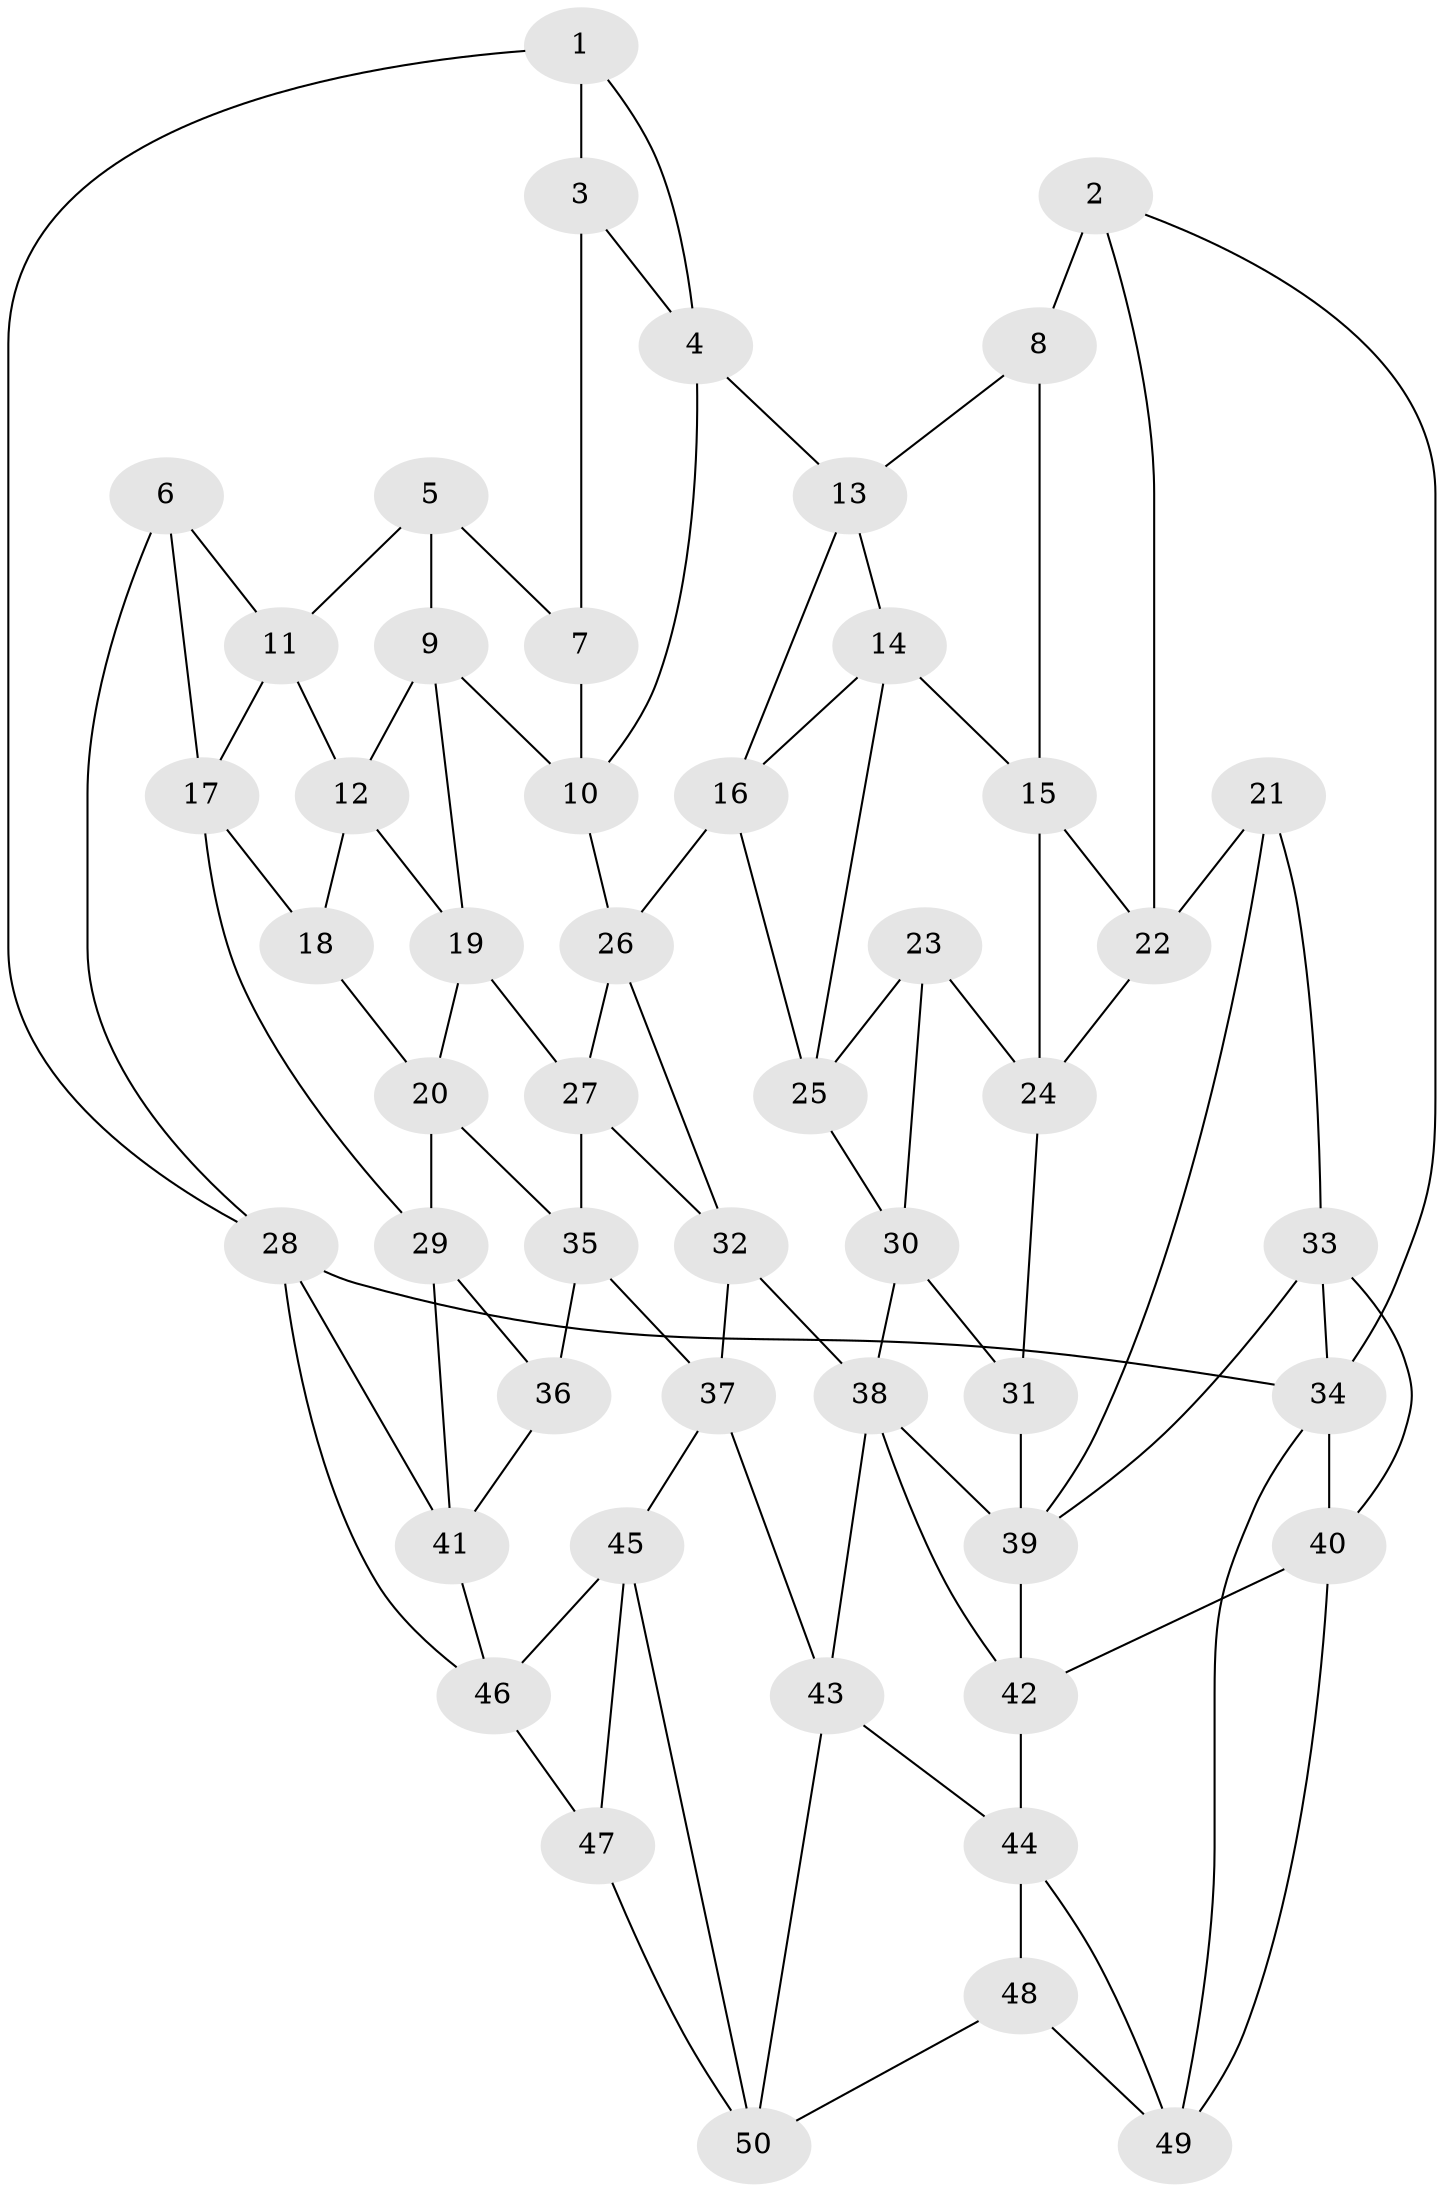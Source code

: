 // original degree distribution, {3: 0.02, 4: 0.25, 5: 0.5, 6: 0.23}
// Generated by graph-tools (version 1.1) at 2025/51/03/09/25 03:51:06]
// undirected, 50 vertices, 95 edges
graph export_dot {
graph [start="1"]
  node [color=gray90,style=filled];
  1;
  2;
  3;
  4;
  5;
  6;
  7;
  8;
  9;
  10;
  11;
  12;
  13;
  14;
  15;
  16;
  17;
  18;
  19;
  20;
  21;
  22;
  23;
  24;
  25;
  26;
  27;
  28;
  29;
  30;
  31;
  32;
  33;
  34;
  35;
  36;
  37;
  38;
  39;
  40;
  41;
  42;
  43;
  44;
  45;
  46;
  47;
  48;
  49;
  50;
  1 -- 3 [weight=1.0];
  1 -- 4 [weight=1.0];
  1 -- 28 [weight=1.0];
  2 -- 8 [weight=2.0];
  2 -- 22 [weight=1.0];
  2 -- 34 [weight=1.0];
  3 -- 4 [weight=1.0];
  3 -- 7 [weight=2.0];
  4 -- 10 [weight=1.0];
  4 -- 13 [weight=1.0];
  5 -- 7 [weight=1.0];
  5 -- 9 [weight=1.0];
  5 -- 11 [weight=1.0];
  6 -- 11 [weight=1.0];
  6 -- 17 [weight=1.0];
  6 -- 28 [weight=1.0];
  7 -- 10 [weight=1.0];
  8 -- 13 [weight=1.0];
  8 -- 15 [weight=1.0];
  9 -- 10 [weight=1.0];
  9 -- 12 [weight=1.0];
  9 -- 19 [weight=1.0];
  10 -- 26 [weight=1.0];
  11 -- 12 [weight=1.0];
  11 -- 17 [weight=1.0];
  12 -- 18 [weight=1.0];
  12 -- 19 [weight=1.0];
  13 -- 14 [weight=1.0];
  13 -- 16 [weight=1.0];
  14 -- 15 [weight=1.0];
  14 -- 16 [weight=1.0];
  14 -- 25 [weight=1.0];
  15 -- 22 [weight=1.0];
  15 -- 24 [weight=1.0];
  16 -- 25 [weight=1.0];
  16 -- 26 [weight=1.0];
  17 -- 18 [weight=1.0];
  17 -- 29 [weight=1.0];
  18 -- 20 [weight=1.0];
  19 -- 20 [weight=1.0];
  19 -- 27 [weight=1.0];
  20 -- 29 [weight=1.0];
  20 -- 35 [weight=1.0];
  21 -- 22 [weight=1.0];
  21 -- 33 [weight=1.0];
  21 -- 39 [weight=1.0];
  22 -- 24 [weight=1.0];
  23 -- 24 [weight=1.0];
  23 -- 25 [weight=1.0];
  23 -- 30 [weight=1.0];
  24 -- 31 [weight=1.0];
  25 -- 30 [weight=1.0];
  26 -- 27 [weight=1.0];
  26 -- 32 [weight=1.0];
  27 -- 32 [weight=1.0];
  27 -- 35 [weight=1.0];
  28 -- 34 [weight=2.0];
  28 -- 41 [weight=1.0];
  28 -- 46 [weight=1.0];
  29 -- 36 [weight=1.0];
  29 -- 41 [weight=1.0];
  30 -- 31 [weight=1.0];
  30 -- 38 [weight=1.0];
  31 -- 39 [weight=2.0];
  32 -- 37 [weight=1.0];
  32 -- 38 [weight=1.0];
  33 -- 34 [weight=1.0];
  33 -- 39 [weight=1.0];
  33 -- 40 [weight=1.0];
  34 -- 40 [weight=1.0];
  34 -- 49 [weight=1.0];
  35 -- 36 [weight=1.0];
  35 -- 37 [weight=1.0];
  36 -- 41 [weight=1.0];
  37 -- 43 [weight=1.0];
  37 -- 45 [weight=1.0];
  38 -- 39 [weight=1.0];
  38 -- 42 [weight=1.0];
  38 -- 43 [weight=1.0];
  39 -- 42 [weight=1.0];
  40 -- 42 [weight=1.0];
  40 -- 49 [weight=1.0];
  41 -- 46 [weight=1.0];
  42 -- 44 [weight=1.0];
  43 -- 44 [weight=1.0];
  43 -- 50 [weight=1.0];
  44 -- 48 [weight=1.0];
  44 -- 49 [weight=1.0];
  45 -- 46 [weight=1.0];
  45 -- 47 [weight=1.0];
  45 -- 50 [weight=1.0];
  46 -- 47 [weight=1.0];
  47 -- 50 [weight=1.0];
  48 -- 49 [weight=1.0];
  48 -- 50 [weight=1.0];
}
